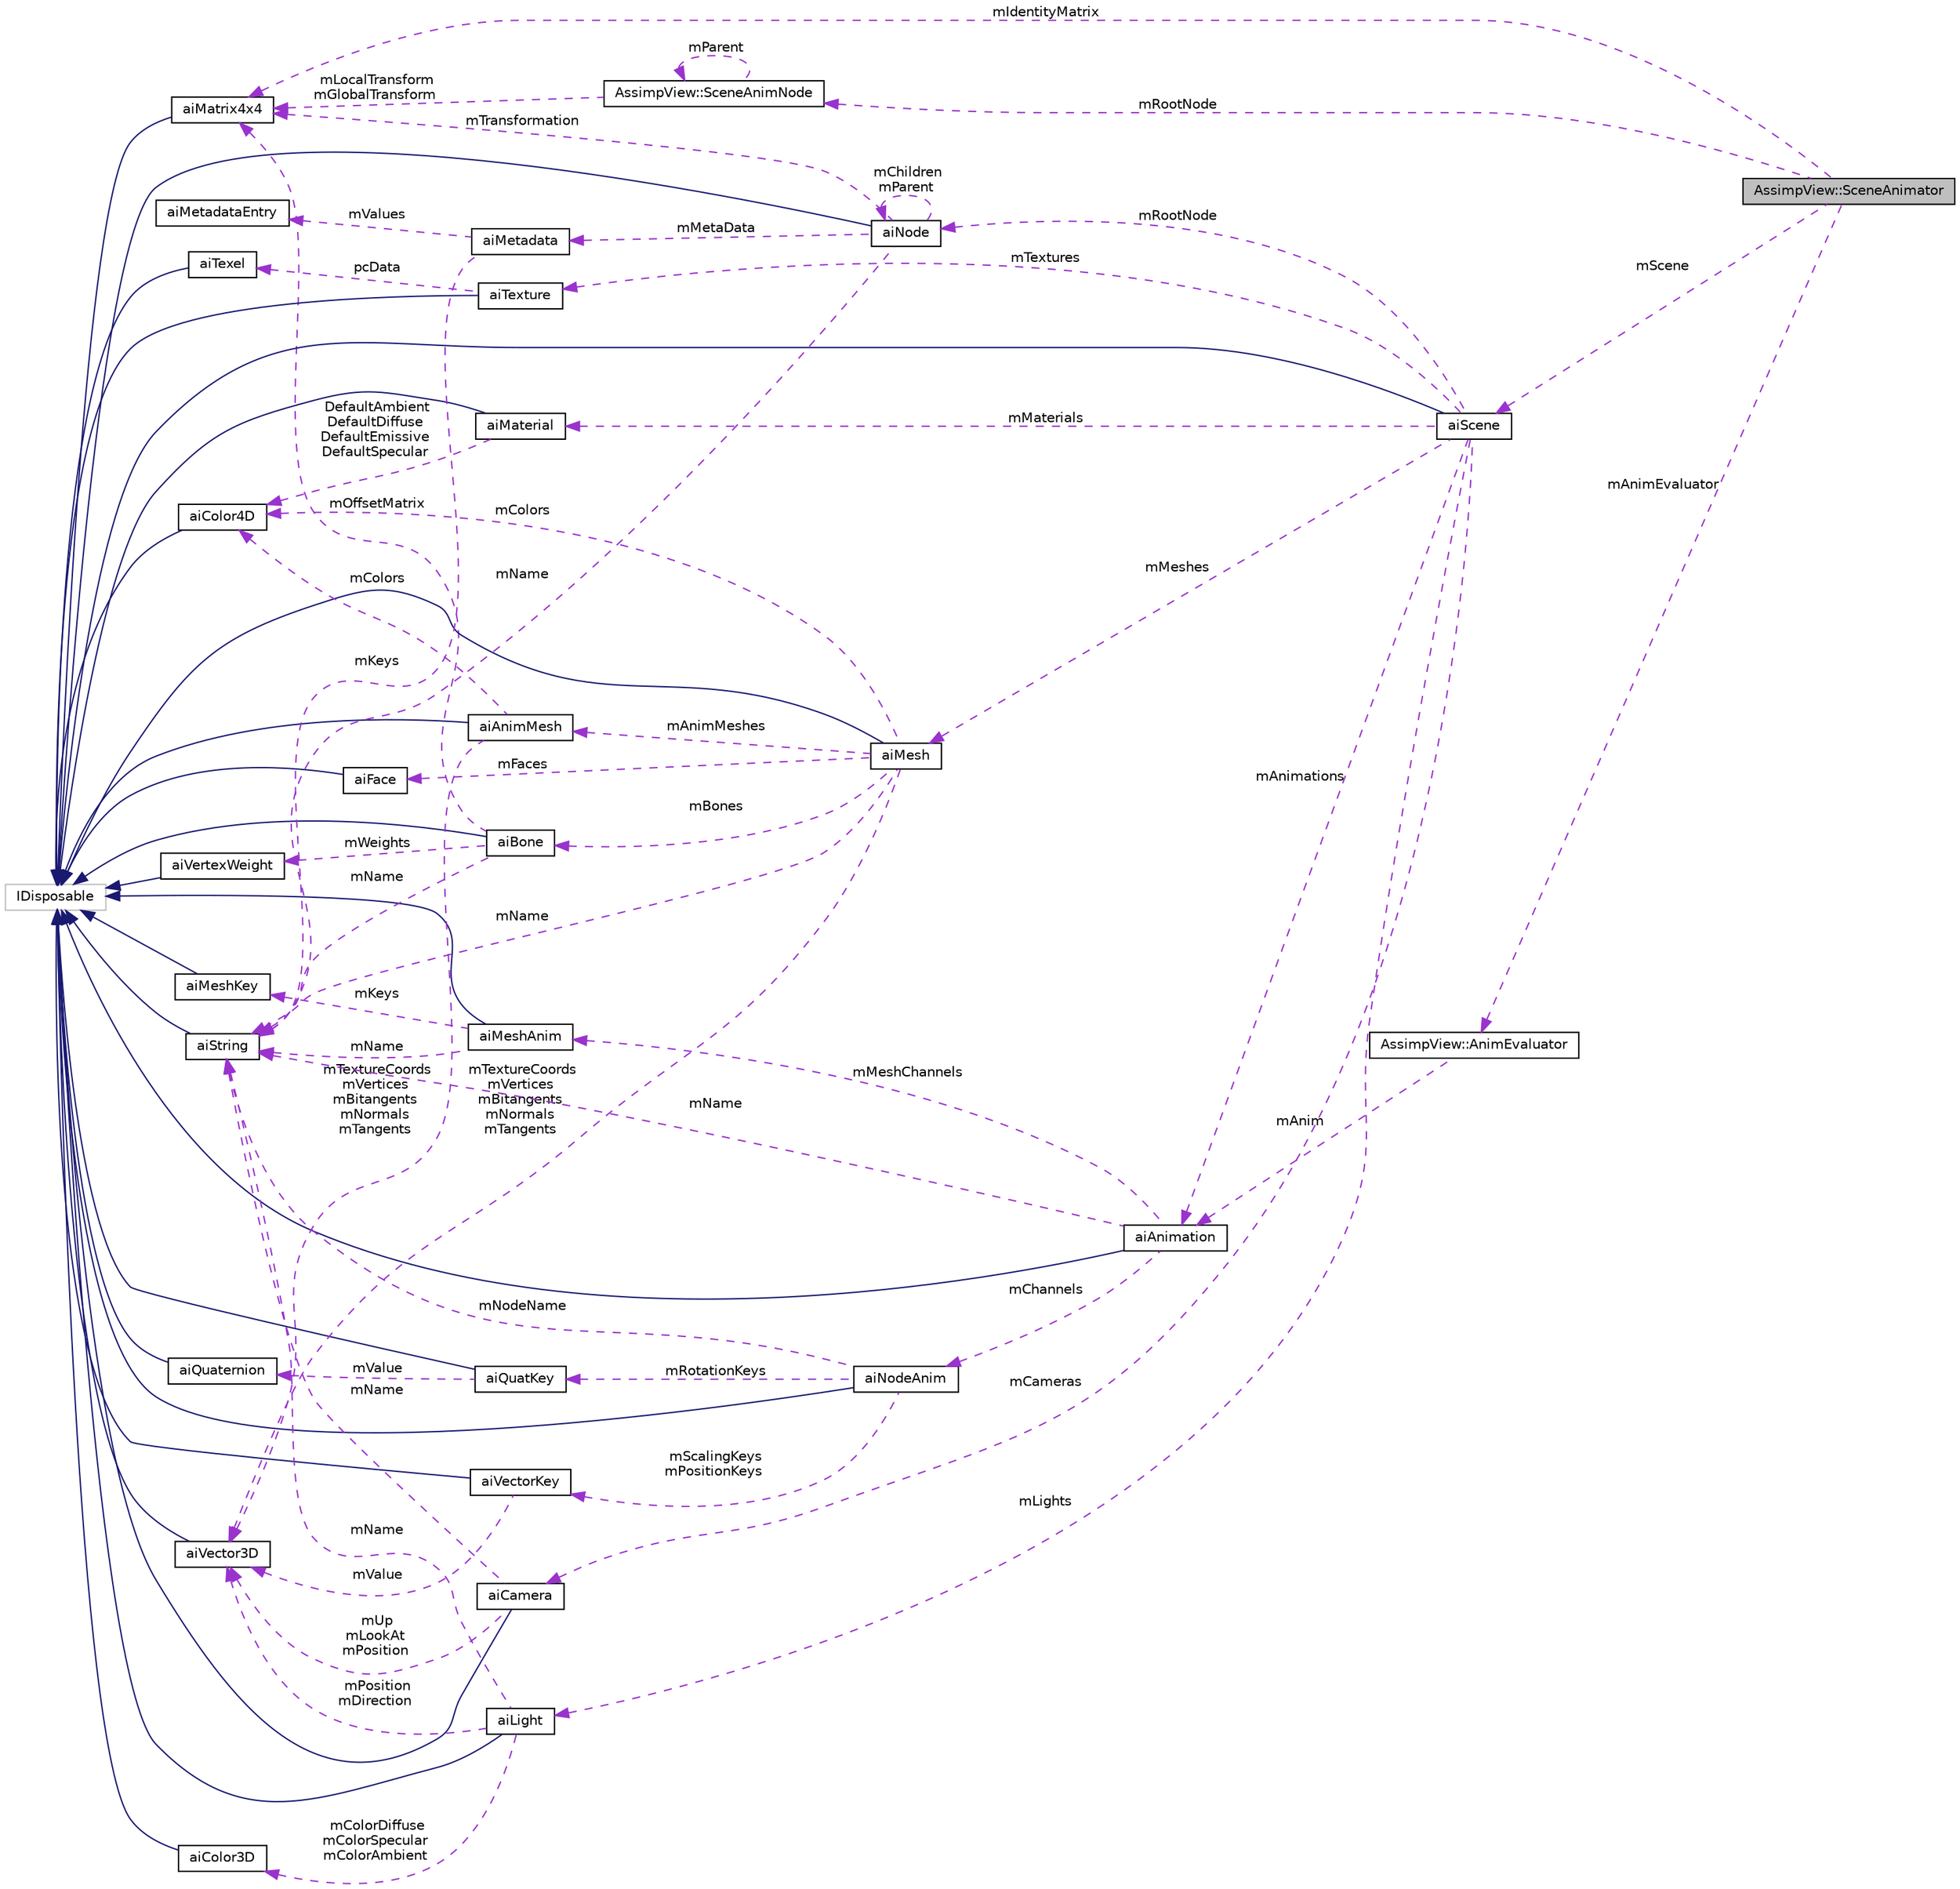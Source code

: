 digraph "AssimpView::SceneAnimator"
{
  edge [fontname="Helvetica",fontsize="10",labelfontname="Helvetica",labelfontsize="10"];
  node [fontname="Helvetica",fontsize="10",shape=record];
  rankdir="LR";
  Node1 [label="AssimpView::SceneAnimator",height=0.2,width=0.4,color="black", fillcolor="grey75", style="filled", fontcolor="black"];
  Node2 -> Node1 [dir="back",color="darkorchid3",fontsize="10",style="dashed",label=" mRootNode" ,fontname="Helvetica"];
  Node2 [label="AssimpView::SceneAnimNode",height=0.2,width=0.4,color="black", fillcolor="white", style="filled",URL="$struct_assimp_view_1_1_scene_anim_node.html"];
  Node2 -> Node2 [dir="back",color="darkorchid3",fontsize="10",style="dashed",label=" mParent" ,fontname="Helvetica"];
  Node3 -> Node2 [dir="back",color="darkorchid3",fontsize="10",style="dashed",label=" mLocalTransform\nmGlobalTransform" ,fontname="Helvetica"];
  Node3 [label="aiMatrix4x4",height=0.2,width=0.4,color="black", fillcolor="white", style="filled",URL="$structai_matrix4x4.html"];
  Node4 -> Node3 [dir="back",color="midnightblue",fontsize="10",style="solid",fontname="Helvetica"];
  Node4 [label="IDisposable",height=0.2,width=0.4,color="grey75", fillcolor="white", style="filled"];
  Node3 -> Node1 [dir="back",color="darkorchid3",fontsize="10",style="dashed",label=" mIdentityMatrix" ,fontname="Helvetica"];
  Node5 -> Node1 [dir="back",color="darkorchid3",fontsize="10",style="dashed",label=" mScene" ,fontname="Helvetica"];
  Node5 [label="aiScene",height=0.2,width=0.4,color="black", fillcolor="white", style="filled",URL="$structai_scene.html"];
  Node4 -> Node5 [dir="back",color="midnightblue",fontsize="10",style="solid",fontname="Helvetica"];
  Node6 -> Node5 [dir="back",color="darkorchid3",fontsize="10",style="dashed",label=" mMaterials" ,fontname="Helvetica"];
  Node6 [label="aiMaterial",height=0.2,width=0.4,color="black", fillcolor="white", style="filled",URL="$classai_material.html"];
  Node4 -> Node6 [dir="back",color="midnightblue",fontsize="10",style="solid",fontname="Helvetica"];
  Node7 -> Node6 [dir="back",color="darkorchid3",fontsize="10",style="dashed",label=" DefaultAmbient\nDefaultDiffuse\nDefaultEmissive\nDefaultSpecular" ,fontname="Helvetica"];
  Node7 [label="aiColor4D",height=0.2,width=0.4,color="black", fillcolor="white", style="filled",URL="$structai_color4_d.html"];
  Node4 -> Node7 [dir="back",color="midnightblue",fontsize="10",style="solid",fontname="Helvetica"];
  Node8 -> Node5 [dir="back",color="darkorchid3",fontsize="10",style="dashed",label=" mMeshes" ,fontname="Helvetica"];
  Node8 [label="aiMesh",height=0.2,width=0.4,color="black", fillcolor="white", style="filled",URL="$structai_mesh.html",tooltip="A mesh represents a geometry or model with a single material. "];
  Node4 -> Node8 [dir="back",color="midnightblue",fontsize="10",style="solid",fontname="Helvetica"];
  Node9 -> Node8 [dir="back",color="darkorchid3",fontsize="10",style="dashed",label=" mAnimMeshes" ,fontname="Helvetica"];
  Node9 [label="aiAnimMesh",height=0.2,width=0.4,color="black", fillcolor="white", style="filled",URL="$structai_anim_mesh.html",tooltip="NOT CURRENTLY IN USE. An AnimMesh is an attachment to an aiMesh stores per-vertex animations for a pa..."];
  Node4 -> Node9 [dir="back",color="midnightblue",fontsize="10",style="solid",fontname="Helvetica"];
  Node10 -> Node9 [dir="back",color="darkorchid3",fontsize="10",style="dashed",label=" mTextureCoords\nmVertices\nmBitangents\nmNormals\nmTangents" ,fontname="Helvetica"];
  Node10 [label="aiVector3D",height=0.2,width=0.4,color="black", fillcolor="white", style="filled",URL="$structai_vector3_d.html"];
  Node4 -> Node10 [dir="back",color="midnightblue",fontsize="10",style="solid",fontname="Helvetica"];
  Node7 -> Node9 [dir="back",color="darkorchid3",fontsize="10",style="dashed",label=" mColors" ,fontname="Helvetica"];
  Node10 -> Node8 [dir="back",color="darkorchid3",fontsize="10",style="dashed",label=" mTextureCoords\nmVertices\nmBitangents\nmNormals\nmTangents" ,fontname="Helvetica"];
  Node11 -> Node8 [dir="back",color="darkorchid3",fontsize="10",style="dashed",label=" mFaces" ,fontname="Helvetica"];
  Node11 [label="aiFace",height=0.2,width=0.4,color="black", fillcolor="white", style="filled",URL="$structai_face.html",tooltip="A single face in a mesh, referring to multiple vertices. "];
  Node4 -> Node11 [dir="back",color="midnightblue",fontsize="10",style="solid",fontname="Helvetica"];
  Node12 -> Node8 [dir="back",color="darkorchid3",fontsize="10",style="dashed",label=" mName" ,fontname="Helvetica"];
  Node12 [label="aiString",height=0.2,width=0.4,color="black", fillcolor="white", style="filled",URL="$structai_string.html"];
  Node4 -> Node12 [dir="back",color="midnightblue",fontsize="10",style="solid",fontname="Helvetica"];
  Node7 -> Node8 [dir="back",color="darkorchid3",fontsize="10",style="dashed",label=" mColors" ,fontname="Helvetica"];
  Node13 -> Node8 [dir="back",color="darkorchid3",fontsize="10",style="dashed",label=" mBones" ,fontname="Helvetica"];
  Node13 [label="aiBone",height=0.2,width=0.4,color="black", fillcolor="white", style="filled",URL="$structai_bone.html",tooltip="A single bone of a mesh. "];
  Node4 -> Node13 [dir="back",color="midnightblue",fontsize="10",style="solid",fontname="Helvetica"];
  Node14 -> Node13 [dir="back",color="darkorchid3",fontsize="10",style="dashed",label=" mWeights" ,fontname="Helvetica"];
  Node14 [label="aiVertexWeight",height=0.2,width=0.4,color="black", fillcolor="white", style="filled",URL="$structai_vertex_weight.html",tooltip="A single influence of a bone on a vertex. "];
  Node4 -> Node14 [dir="back",color="midnightblue",fontsize="10",style="solid",fontname="Helvetica"];
  Node12 -> Node13 [dir="back",color="darkorchid3",fontsize="10",style="dashed",label=" mName" ,fontname="Helvetica"];
  Node3 -> Node13 [dir="back",color="darkorchid3",fontsize="10",style="dashed",label=" mOffsetMatrix" ,fontname="Helvetica"];
  Node15 -> Node5 [dir="back",color="darkorchid3",fontsize="10",style="dashed",label=" mCameras" ,fontname="Helvetica"];
  Node15 [label="aiCamera",height=0.2,width=0.4,color="black", fillcolor="white", style="filled",URL="$structai_camera.html"];
  Node4 -> Node15 [dir="back",color="midnightblue",fontsize="10",style="solid",fontname="Helvetica"];
  Node10 -> Node15 [dir="back",color="darkorchid3",fontsize="10",style="dashed",label=" mUp\nmLookAt\nmPosition" ,fontname="Helvetica"];
  Node12 -> Node15 [dir="back",color="darkorchid3",fontsize="10",style="dashed",label=" mName" ,fontname="Helvetica"];
  Node16 -> Node5 [dir="back",color="darkorchid3",fontsize="10",style="dashed",label=" mLights" ,fontname="Helvetica"];
  Node16 [label="aiLight",height=0.2,width=0.4,color="black", fillcolor="white", style="filled",URL="$structai_light.html"];
  Node4 -> Node16 [dir="back",color="midnightblue",fontsize="10",style="solid",fontname="Helvetica"];
  Node10 -> Node16 [dir="back",color="darkorchid3",fontsize="10",style="dashed",label=" mPosition\nmDirection" ,fontname="Helvetica"];
  Node17 -> Node16 [dir="back",color="darkorchid3",fontsize="10",style="dashed",label=" mColorDiffuse\nmColorSpecular\nmColorAmbient" ,fontname="Helvetica"];
  Node17 [label="aiColor3D",height=0.2,width=0.4,color="black", fillcolor="white", style="filled",URL="$structai_color3_d.html"];
  Node4 -> Node17 [dir="back",color="midnightblue",fontsize="10",style="solid",fontname="Helvetica"];
  Node12 -> Node16 [dir="back",color="darkorchid3",fontsize="10",style="dashed",label=" mName" ,fontname="Helvetica"];
  Node18 -> Node5 [dir="back",color="darkorchid3",fontsize="10",style="dashed",label=" mAnimations" ,fontname="Helvetica"];
  Node18 [label="aiAnimation",height=0.2,width=0.4,color="black", fillcolor="white", style="filled",URL="$structai_animation.html"];
  Node4 -> Node18 [dir="back",color="midnightblue",fontsize="10",style="solid",fontname="Helvetica"];
  Node12 -> Node18 [dir="back",color="darkorchid3",fontsize="10",style="dashed",label=" mName" ,fontname="Helvetica"];
  Node19 -> Node18 [dir="back",color="darkorchid3",fontsize="10",style="dashed",label=" mChannels" ,fontname="Helvetica"];
  Node19 [label="aiNodeAnim",height=0.2,width=0.4,color="black", fillcolor="white", style="filled",URL="$structai_node_anim.html"];
  Node4 -> Node19 [dir="back",color="midnightblue",fontsize="10",style="solid",fontname="Helvetica"];
  Node20 -> Node19 [dir="back",color="darkorchid3",fontsize="10",style="dashed",label=" mRotationKeys" ,fontname="Helvetica"];
  Node20 [label="aiQuatKey",height=0.2,width=0.4,color="black", fillcolor="white", style="filled",URL="$structai_quat_key.html"];
  Node4 -> Node20 [dir="back",color="midnightblue",fontsize="10",style="solid",fontname="Helvetica"];
  Node21 -> Node20 [dir="back",color="darkorchid3",fontsize="10",style="dashed",label=" mValue" ,fontname="Helvetica"];
  Node21 [label="aiQuaternion",height=0.2,width=0.4,color="black", fillcolor="white", style="filled",URL="$structai_quaternion.html"];
  Node4 -> Node21 [dir="back",color="midnightblue",fontsize="10",style="solid",fontname="Helvetica"];
  Node22 -> Node19 [dir="back",color="darkorchid3",fontsize="10",style="dashed",label=" mScalingKeys\nmPositionKeys" ,fontname="Helvetica"];
  Node22 [label="aiVectorKey",height=0.2,width=0.4,color="black", fillcolor="white", style="filled",URL="$structai_vector_key.html"];
  Node4 -> Node22 [dir="back",color="midnightblue",fontsize="10",style="solid",fontname="Helvetica"];
  Node10 -> Node22 [dir="back",color="darkorchid3",fontsize="10",style="dashed",label=" mValue" ,fontname="Helvetica"];
  Node12 -> Node19 [dir="back",color="darkorchid3",fontsize="10",style="dashed",label=" mNodeName" ,fontname="Helvetica"];
  Node23 -> Node18 [dir="back",color="darkorchid3",fontsize="10",style="dashed",label=" mMeshChannels" ,fontname="Helvetica"];
  Node23 [label="aiMeshAnim",height=0.2,width=0.4,color="black", fillcolor="white", style="filled",URL="$structai_mesh_anim.html"];
  Node4 -> Node23 [dir="back",color="midnightblue",fontsize="10",style="solid",fontname="Helvetica"];
  Node24 -> Node23 [dir="back",color="darkorchid3",fontsize="10",style="dashed",label=" mKeys" ,fontname="Helvetica"];
  Node24 [label="aiMeshKey",height=0.2,width=0.4,color="black", fillcolor="white", style="filled",URL="$structai_mesh_key.html"];
  Node4 -> Node24 [dir="back",color="midnightblue",fontsize="10",style="solid",fontname="Helvetica"];
  Node12 -> Node23 [dir="back",color="darkorchid3",fontsize="10",style="dashed",label=" mName" ,fontname="Helvetica"];
  Node25 -> Node5 [dir="back",color="darkorchid3",fontsize="10",style="dashed",label=" mRootNode" ,fontname="Helvetica"];
  Node25 [label="aiNode",height=0.2,width=0.4,color="black", fillcolor="white", style="filled",URL="$structai_node.html"];
  Node4 -> Node25 [dir="back",color="midnightblue",fontsize="10",style="solid",fontname="Helvetica"];
  Node12 -> Node25 [dir="back",color="darkorchid3",fontsize="10",style="dashed",label=" mName" ,fontname="Helvetica"];
  Node26 -> Node25 [dir="back",color="darkorchid3",fontsize="10",style="dashed",label=" mMetaData" ,fontname="Helvetica"];
  Node26 [label="aiMetadata",height=0.2,width=0.4,color="black", fillcolor="white", style="filled",URL="$structai_metadata.html"];
  Node12 -> Node26 [dir="back",color="darkorchid3",fontsize="10",style="dashed",label=" mKeys" ,fontname="Helvetica"];
  Node27 -> Node26 [dir="back",color="darkorchid3",fontsize="10",style="dashed",label=" mValues" ,fontname="Helvetica"];
  Node27 [label="aiMetadataEntry",height=0.2,width=0.4,color="black", fillcolor="white", style="filled",URL="$structai_metadata_entry.html"];
  Node3 -> Node25 [dir="back",color="darkorchid3",fontsize="10",style="dashed",label=" mTransformation" ,fontname="Helvetica"];
  Node25 -> Node25 [dir="back",color="darkorchid3",fontsize="10",style="dashed",label=" mChildren\nmParent" ,fontname="Helvetica"];
  Node28 -> Node5 [dir="back",color="darkorchid3",fontsize="10",style="dashed",label=" mTextures" ,fontname="Helvetica"];
  Node28 [label="aiTexture",height=0.2,width=0.4,color="black", fillcolor="white", style="filled",URL="$structai_texture.html"];
  Node4 -> Node28 [dir="back",color="midnightblue",fontsize="10",style="solid",fontname="Helvetica"];
  Node29 -> Node28 [dir="back",color="darkorchid3",fontsize="10",style="dashed",label=" pcData" ,fontname="Helvetica"];
  Node29 [label="aiTexel",height=0.2,width=0.4,color="black", fillcolor="white", style="filled",URL="$structai_texel.html",tooltip="Helper structure to represent a texel in a ARGB8888 format. "];
  Node4 -> Node29 [dir="back",color="midnightblue",fontsize="10",style="solid",fontname="Helvetica"];
  Node30 -> Node1 [dir="back",color="darkorchid3",fontsize="10",style="dashed",label=" mAnimEvaluator" ,fontname="Helvetica"];
  Node30 [label="AssimpView::AnimEvaluator",height=0.2,width=0.4,color="black", fillcolor="white", style="filled",URL="$class_assimp_view_1_1_anim_evaluator.html"];
  Node18 -> Node30 [dir="back",color="darkorchid3",fontsize="10",style="dashed",label=" mAnim" ,fontname="Helvetica"];
}
